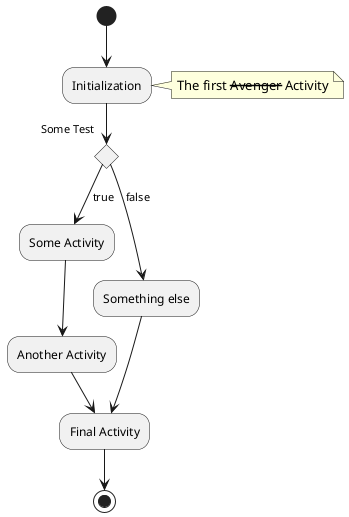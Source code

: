 @startuml example-activity-diagram
(*) --> "Initialization"
note right: The first <del>Avenger</del> Activity

if "Some Test" then
  -->[true] "Some Activity"
  --> "Another Activity"
  --> "Final Activity"
else
  -->[false] "Something else"
  --> "Final Activity"
endif

--> (*)
@enduml